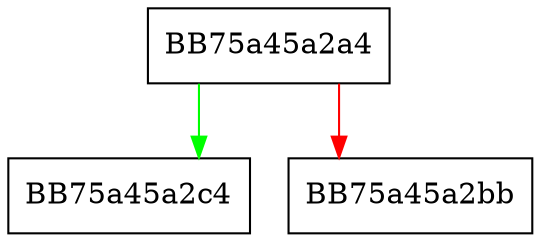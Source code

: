 digraph sqlite3OsShmLock {
  node [shape="box"];
  graph [splines=ortho];
  BB75a45a2a4 -> BB75a45a2c4 [color="green"];
  BB75a45a2a4 -> BB75a45a2bb [color="red"];
}
